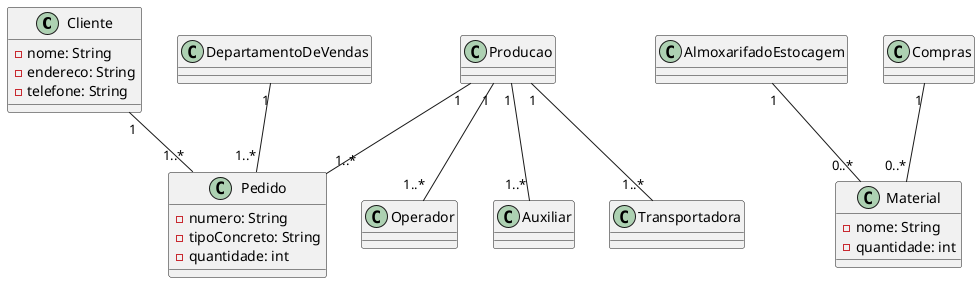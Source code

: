 @startuml
class Cliente {
  - nome: String
  - endereco: String
  - telefone: String
}

class Pedido {
  - numero: String
  - tipoConcreto: String
  - quantidade: int
}

class DepartamentoDeVendas {
}

class Producao {
}

class AlmoxarifadoEstocagem {
}

class Compras {
}

class Operador {
}

class Auxiliar {
}

class Transportadora {
}

class Material {
  - nome: String
  - quantidade: int
}

Cliente "1" -- "1..*" Pedido
DepartamentoDeVendas "1" -- "1..*" Pedido
Producao "1" -- "1..*" Pedido
Producao "1" -- "1..*" Operador
Producao "1" -- "1..*" Auxiliar
Producao "1" -- "1..*" Transportadora
AlmoxarifadoEstocagem "1" -- "0..*" Material
Compras "1" -- "0..*" Material
@enduml
